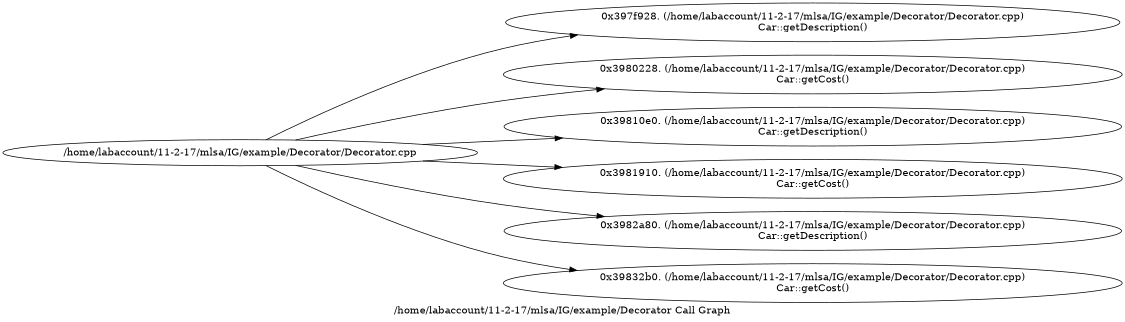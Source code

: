 digraph "/home/labaccount/11-2-17/mlsa/IG/example/Decorator Call Graph" {
	graph [dpi=300
		rankdir=LR
		size="7.5, 10"
		label="/home/labaccount/11-2-17/mlsa/IG/example/Decorator Call Graph"
	];

	Node0x942767170 [shape=oval, label="/home/labaccount/11-2-17/mlsa/IG/example/Decorator/Decorator.cpp"];
	Node0x756407860 [shape=oval, label="0x397f928. (/home/labaccount/11-2-17/mlsa/IG/example/Decorator/Decorator.cpp)\nCar::getDescription()"];
	Node0x942767170 -> Node0x756407860;
	Node0x397352590 [shape=oval, label="0x3980228. (/home/labaccount/11-2-17/mlsa/IG/example/Decorator/Decorator.cpp)\nCar::getCost()"];
	Node0x942767170 -> Node0x397352590;
	Node0x462600175 [shape=oval, label="0x39810e0. (/home/labaccount/11-2-17/mlsa/IG/example/Decorator/Decorator.cpp)\nCar::getDescription()"];
	Node0x942767170 -> Node0x462600175;
	Node0x224665122 [shape=oval, label="0x3981910. (/home/labaccount/11-2-17/mlsa/IG/example/Decorator/Decorator.cpp)\nCar::getCost()"];
	Node0x942767170 -> Node0x224665122;
	Node0x620403250 [shape=oval, label="0x3982a80. (/home/labaccount/11-2-17/mlsa/IG/example/Decorator/Decorator.cpp)\nCar::getDescription()"];
	Node0x942767170 -> Node0x620403250;
	Node0x471736654 [shape=oval, label="0x39832b0. (/home/labaccount/11-2-17/mlsa/IG/example/Decorator/Decorator.cpp)\nCar::getCost()"];
	Node0x942767170 -> Node0x471736654;
}
